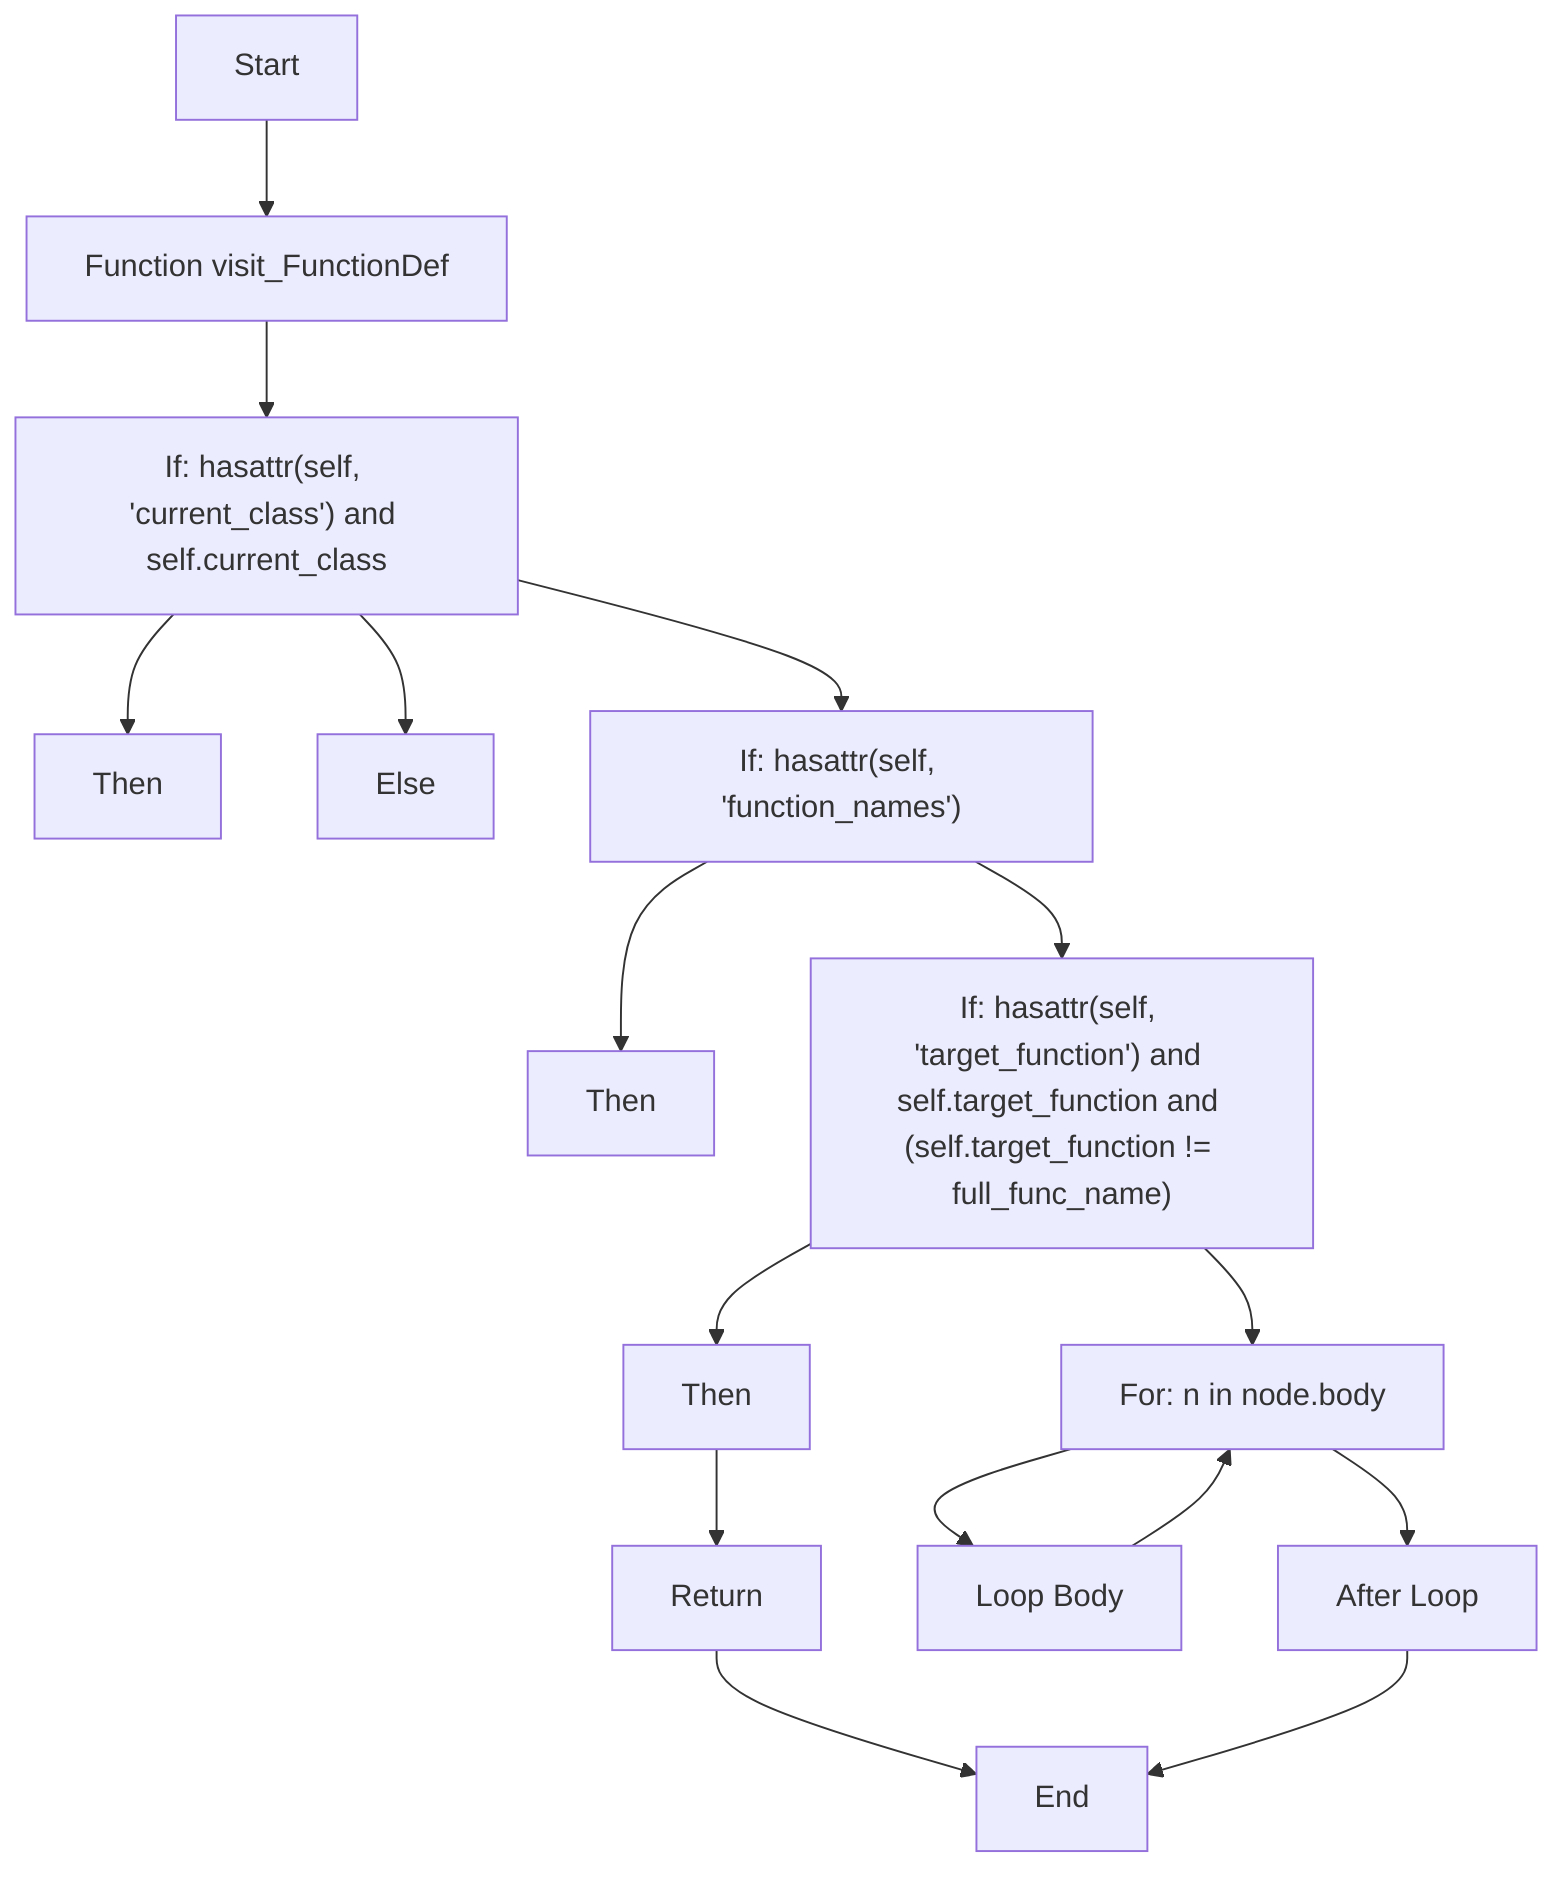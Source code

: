flowchart TD
Start["Start"]
node1["Function visit_FunctionDef"]
Start --> node1
node2["If: hasattr(self, 'current_class') and self.current_class"]
node1 --> node2
node3["Then"]
node2 --> node3
node4["Else"]
node2 --> node4
node5["If: hasattr(self, 'function_names')"]
node2 --> node5
node6["Then"]
node5 --> node6
node7["If: hasattr(self, 'target_function') and self.target_function and (self.target_function != full_func_name)"]
node5 --> node7
node8["Then"]
node7 --> node8
node9["Return"]
node8 --> node9
node10["For: n in node.body"]
node7 --> node10
node11["Loop Body"]
node10 --> node11
node12["After Loop"]
node11 --> node10
node10 --> node12
End["End"]
node9 --> End
node12 --> End